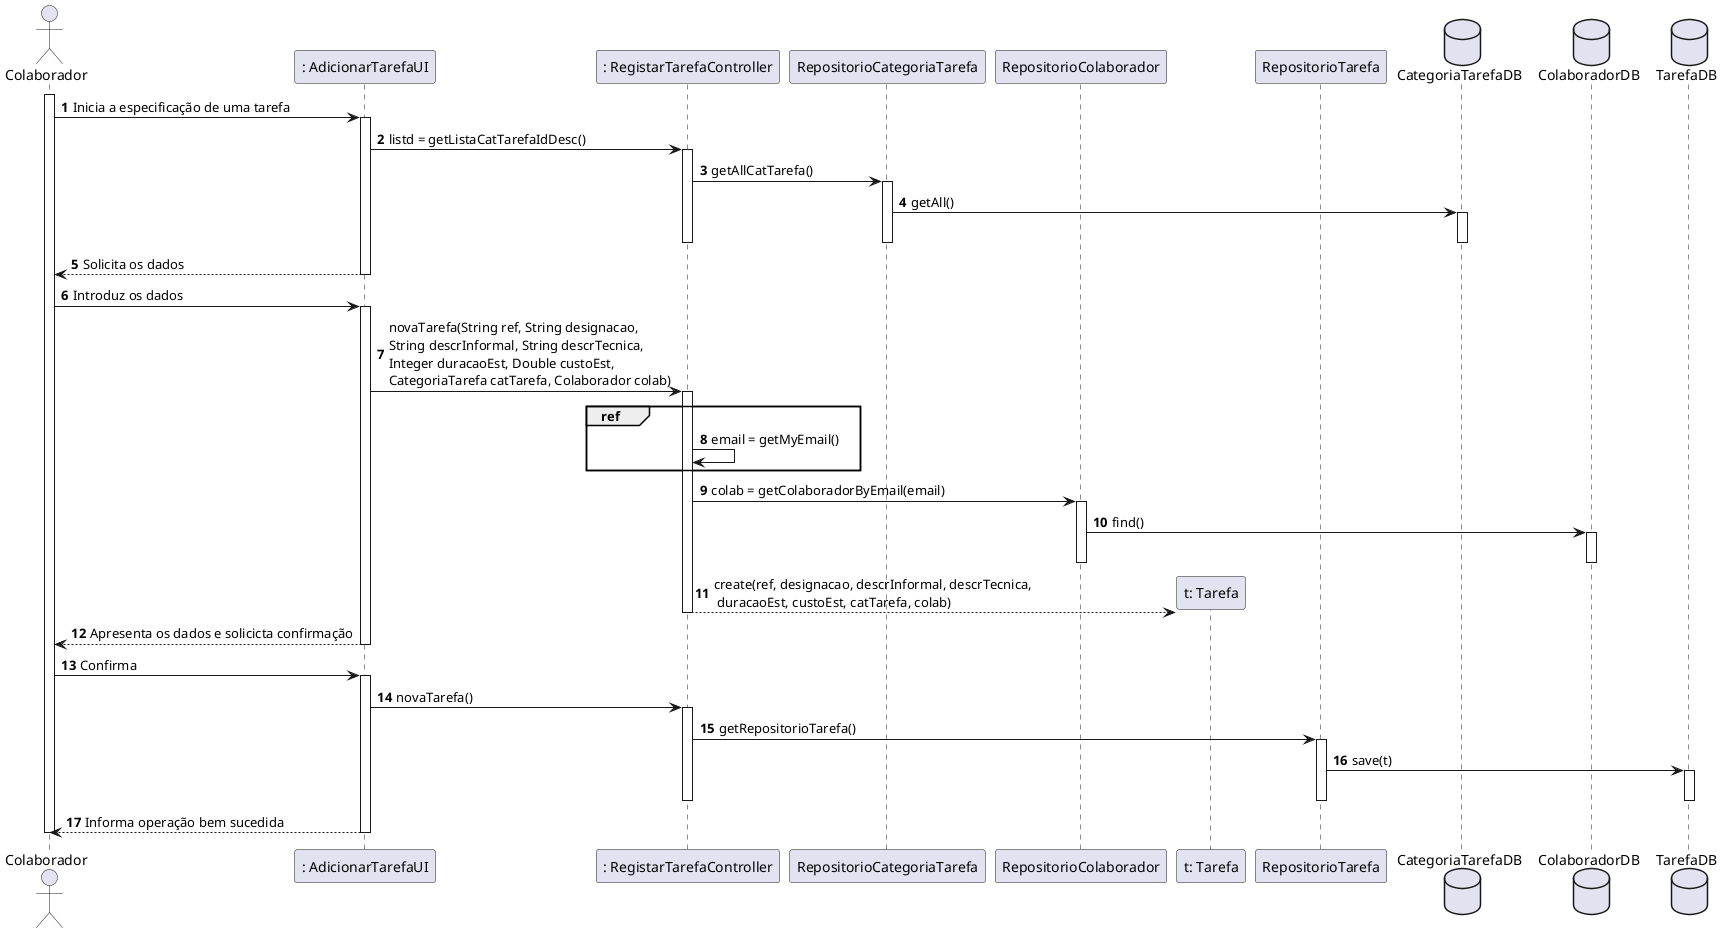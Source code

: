 @startuml
autonumber
actor "Colaborador" as Colab

participant ": AdicionarTarefaUI" as UI
participant ": RegistarTarefaController" as CTRL
participant "RepositorioCategoriaTarefa" as Cat
participant "RepositorioColaborador" as RC
participant "t: Tarefa" as TAREFA
participant "RepositorioTarefa" as RT
database CategoriaTarefaDB as ctDB
database ColaboradorDB as colabDB
database TarefaDB as tafDB

activate Colab
Colab -> UI : Inicia a especificação de uma tarefa

activate UI
UI -> CTRL : listd = getListaCatTarefaIdDesc()
activate CTRL 

CTRL -> Cat : getAllCatTarefa()
activate Cat

Cat -> ctDB : getAll()
activate ctDB
deactivate ctDB
deactivate Cat

deactivate CTRL

UI --> Colab : Solicita os dados
deactivate UI

Colab -> UI : Introduz os dados
activate UI

UI -> CTRL : novaTarefa(String ref, String designacao, \nString descrInformal, String descrTecnica, \nInteger duracaoEst, Double custoEst, \nCategoriaTarefa catTarefa, Colaborador colab)
activate CTRL

group ref
        CTRL -> CTRL : email = getMyEmail()
end

CTRL -> RC : colab = getColaboradorByEmail(email)
activate RC
RC -> colabDB : find()
activate colabDB
deactivate colabDB
deactivate RC

CTRL --> TAREFA** : create(ref, designacao, descrInformal, descrTecnica,\n duracaoEst, custoEst, catTarefa, colab)
deactivate CTRL

UI --> Colab : Apresenta os dados e solicicta confirmação
deactivate UI
 
Colab -> UI : Confirma
activate UI

UI -> CTRL : novaTarefa()
activate CTRL

CTRL -> RT : getRepositorioTarefa()
activate RT

RT -> tafDB : save(t)
activate tafDB
deactivate tafDB
deactivate RT
deactivate CTRL

UI --> Colab : Informa operação bem sucedida

deactivate UI
deactivate Colab

@enduml